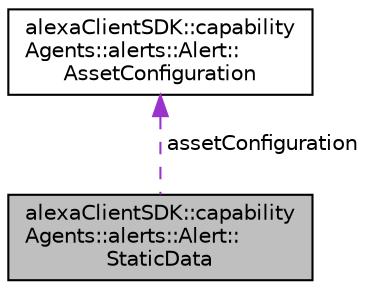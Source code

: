 digraph "alexaClientSDK::capabilityAgents::alerts::Alert::StaticData"
{
  edge [fontname="Helvetica",fontsize="10",labelfontname="Helvetica",labelfontsize="10"];
  node [fontname="Helvetica",fontsize="10",shape=record];
  Node1 [label="alexaClientSDK::capability\lAgents::alerts::Alert::\lStaticData",height=0.2,width=0.4,color="black", fillcolor="grey75", style="filled", fontcolor="black"];
  Node2 -> Node1 [dir="back",color="darkorchid3",fontsize="10",style="dashed",label=" assetConfiguration" ,fontname="Helvetica"];
  Node2 [label="alexaClientSDK::capability\lAgents::alerts::Alert::\lAssetConfiguration",height=0.2,width=0.4,color="black", fillcolor="white", style="filled",URL="$structalexa_client_s_d_k_1_1capability_agents_1_1alerts_1_1_alert_1_1_asset_configuration.html"];
}
